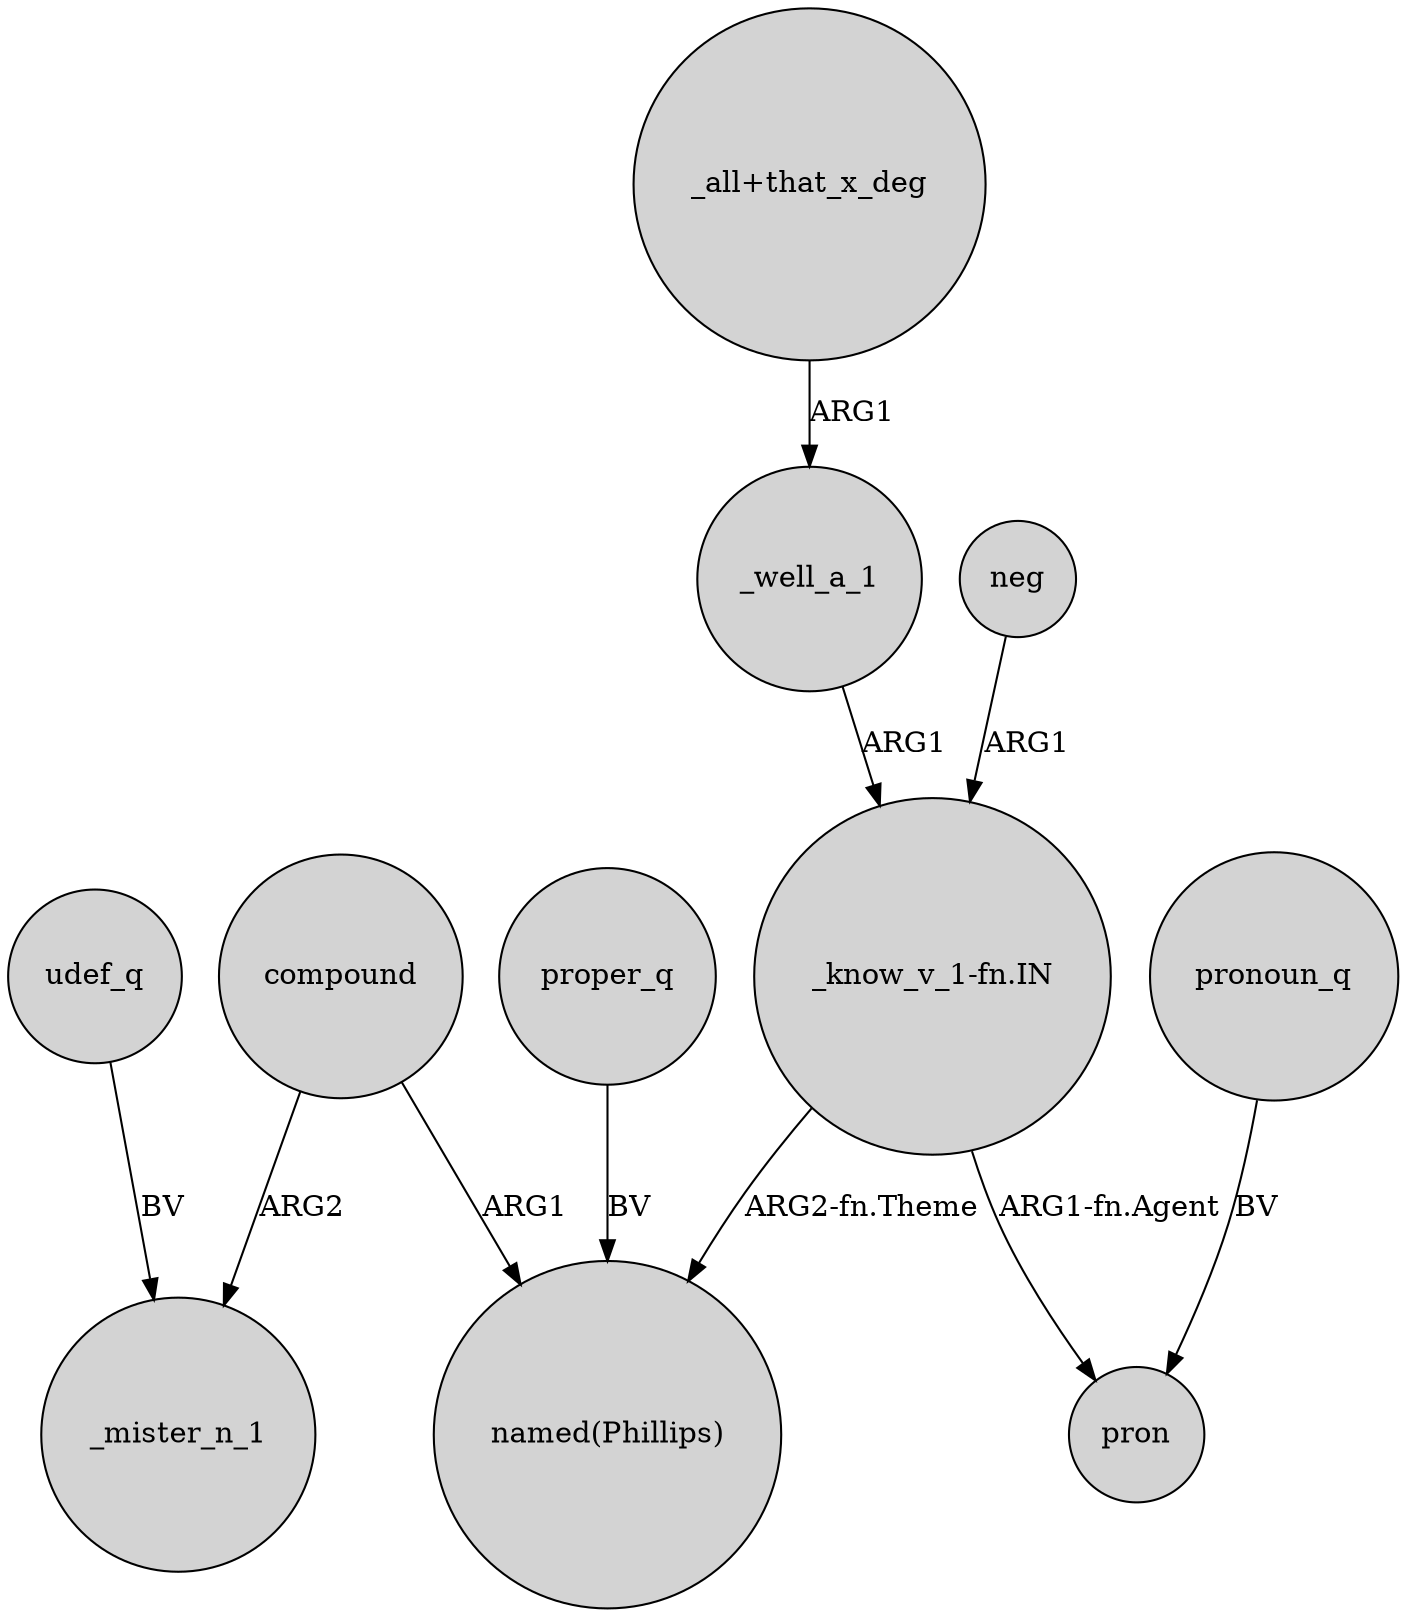 digraph {
	node [shape=circle style=filled]
	udef_q -> _mister_n_1 [label=BV]
	"_know_v_1-fn.IN" -> pron [label="ARG1-fn.Agent"]
	"_all+that_x_deg" -> _well_a_1 [label=ARG1]
	_well_a_1 -> "_know_v_1-fn.IN" [label=ARG1]
	neg -> "_know_v_1-fn.IN" [label=ARG1]
	compound -> "named(Phillips)" [label=ARG1]
	proper_q -> "named(Phillips)" [label=BV]
	"_know_v_1-fn.IN" -> "named(Phillips)" [label="ARG2-fn.Theme"]
	compound -> _mister_n_1 [label=ARG2]
	pronoun_q -> pron [label=BV]
}
